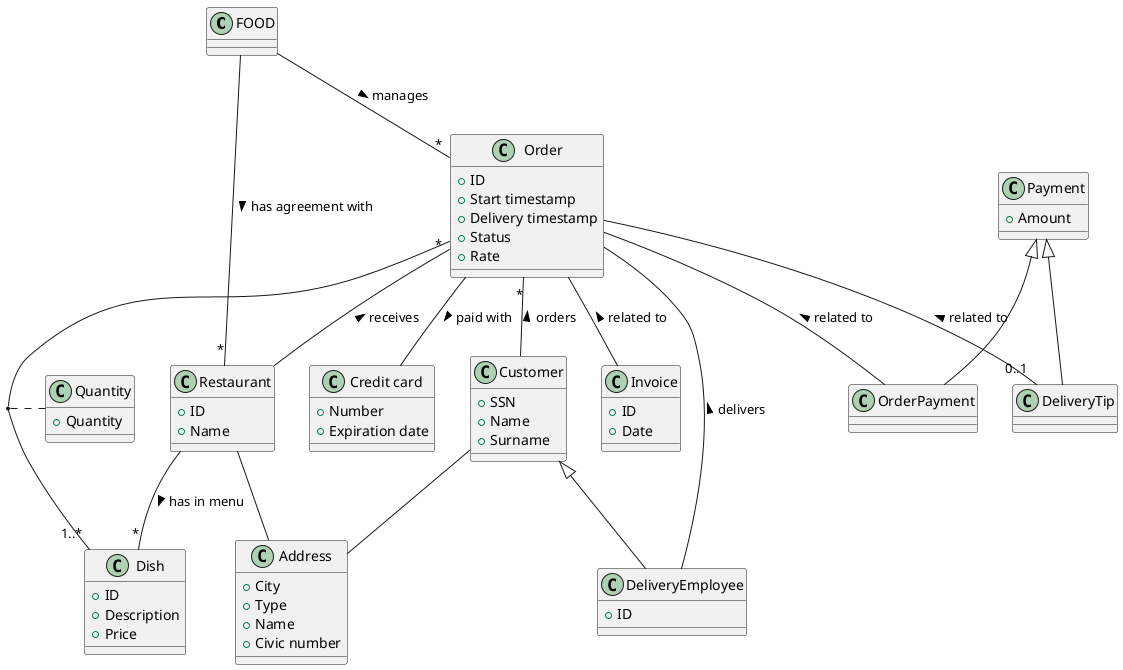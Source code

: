 @startuml

class FOOD

class Restaurant {
	+ID
	+Name
}

class Customer {
	+SSN
	+Name
	+Surname
}

class DeliveryEmployee {
	+ID
}

class Dish {
	+ID
	+Description
	+Price
}

class Order {
	+ID
	+Start timestamp
	+Delivery timestamp
	+Status
	+Rate
}

class Address {
	+City
	+Type
	+Name
	+Civic number
}

class "Credit card" as CreditCard {
	+Number
	+Expiration date
}

class Payment {
	+Amount
}

class OrderPayment
class DeliveryTip

class Invoice {
	+ID
	+Date
}

class Quantity {
	+Quantity
}

Customer <|-- DeliveryEmployee
Payment <|-- OrderPayment
Payment <|-- DeliveryTip

FOOD -- "*" Restaurant : has agreement with >
FOOD -- "*" Order : manages >
Order "*" -- Customer : orders <
Order "*" -- Restaurant : receives <
Customer -- Address
Restaurant -- Address
Restaurant -- "*" Dish : has in menu >
Order -- "1..*" Dish
(Order, Dish) .. Quantity
Order -- CreditCard : paid with >
Order -- OrderPayment : related to <
Order -- "0..1" DeliveryTip : related to <
Order -- Invoice : related to <
Order -- DeliveryEmployee : delivers <

@enduml

